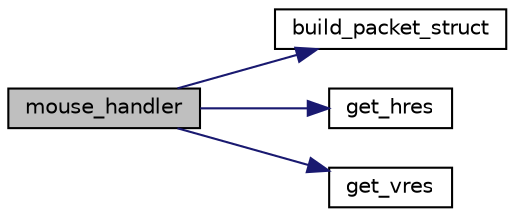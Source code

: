 digraph "mouse_handler"
{
 // LATEX_PDF_SIZE
  edge [fontname="Helvetica",fontsize="10",labelfontname="Helvetica",labelfontsize="10"];
  node [fontname="Helvetica",fontsize="10",shape=record];
  rankdir="LR";
  Node1 [label="mouse_handler",height=0.2,width=0.4,color="black", fillcolor="grey75", style="filled", fontcolor="black",tooltip="Handle mouse movements."];
  Node1 -> Node2 [color="midnightblue",fontsize="10",style="solid",fontname="Helvetica"];
  Node2 [label="build_packet_struct",height=0.2,width=0.4,color="black", fillcolor="white", style="filled",URL="$group__mouse.html#gadd0e2314743caac1dbf4e0b1cc6404a7",tooltip="Construct a packet struct with the bits of a 3 byte packet."];
  Node1 -> Node3 [color="midnightblue",fontsize="10",style="solid",fontname="Helvetica"];
  Node3 [label="get_hres",height=0.2,width=0.4,color="black", fillcolor="white", style="filled",URL="$vc_8c.html#a10e416c59639a7f6b6f9f8f020fdb8d0",tooltip="Get horizontal resolution."];
  Node1 -> Node4 [color="midnightblue",fontsize="10",style="solid",fontname="Helvetica"];
  Node4 [label="get_vres",height=0.2,width=0.4,color="black", fillcolor="white", style="filled",URL="$vc_8c.html#a1c1b9a9c811575beb06fc355241ef17d",tooltip="Get vertical resolution."];
}
